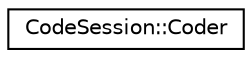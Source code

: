 digraph "Graphical Class Hierarchy"
{
 // LATEX_PDF_SIZE
  edge [fontname="Helvetica",fontsize="10",labelfontname="Helvetica",labelfontsize="10"];
  node [fontname="Helvetica",fontsize="10",shape=record];
  rankdir="LR";
  Node0 [label="CodeSession::Coder",height=0.2,width=0.4,color="black", fillcolor="white", style="filled",URL="$structCodeSession_1_1Coder.html",tooltip=" "];
}
